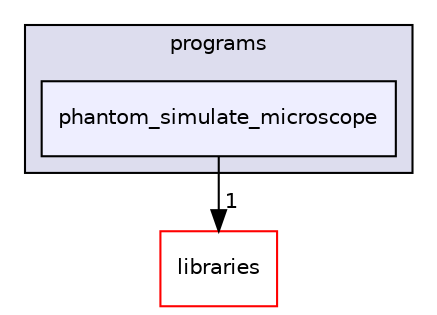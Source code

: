 digraph "xmipp/applications/programs/phantom_simulate_microscope" {
  compound=true
  node [ fontsize="10", fontname="Helvetica"];
  edge [ labelfontsize="10", labelfontname="Helvetica"];
  subgraph clusterdir_592b16dc4070b933e5655da2b0d20bbb {
    graph [ bgcolor="#ddddee", pencolor="black", label="programs" fontname="Helvetica", fontsize="10", URL="dir_592b16dc4070b933e5655da2b0d20bbb.html"]
  dir_e2f8070d7d53cf3ca968b49ea5525e5c [shape=box, label="phantom_simulate_microscope", style="filled", fillcolor="#eeeeff", pencolor="black", URL="dir_e2f8070d7d53cf3ca968b49ea5525e5c.html"];
  }
  dir_29dba3f3840f20df3b04d1972e99046b [shape=box label="libraries" fillcolor="white" style="filled" color="red" URL="dir_29dba3f3840f20df3b04d1972e99046b.html"];
  dir_e2f8070d7d53cf3ca968b49ea5525e5c->dir_29dba3f3840f20df3b04d1972e99046b [headlabel="1", labeldistance=1.5 headhref="dir_000189_000027.html"];
}
